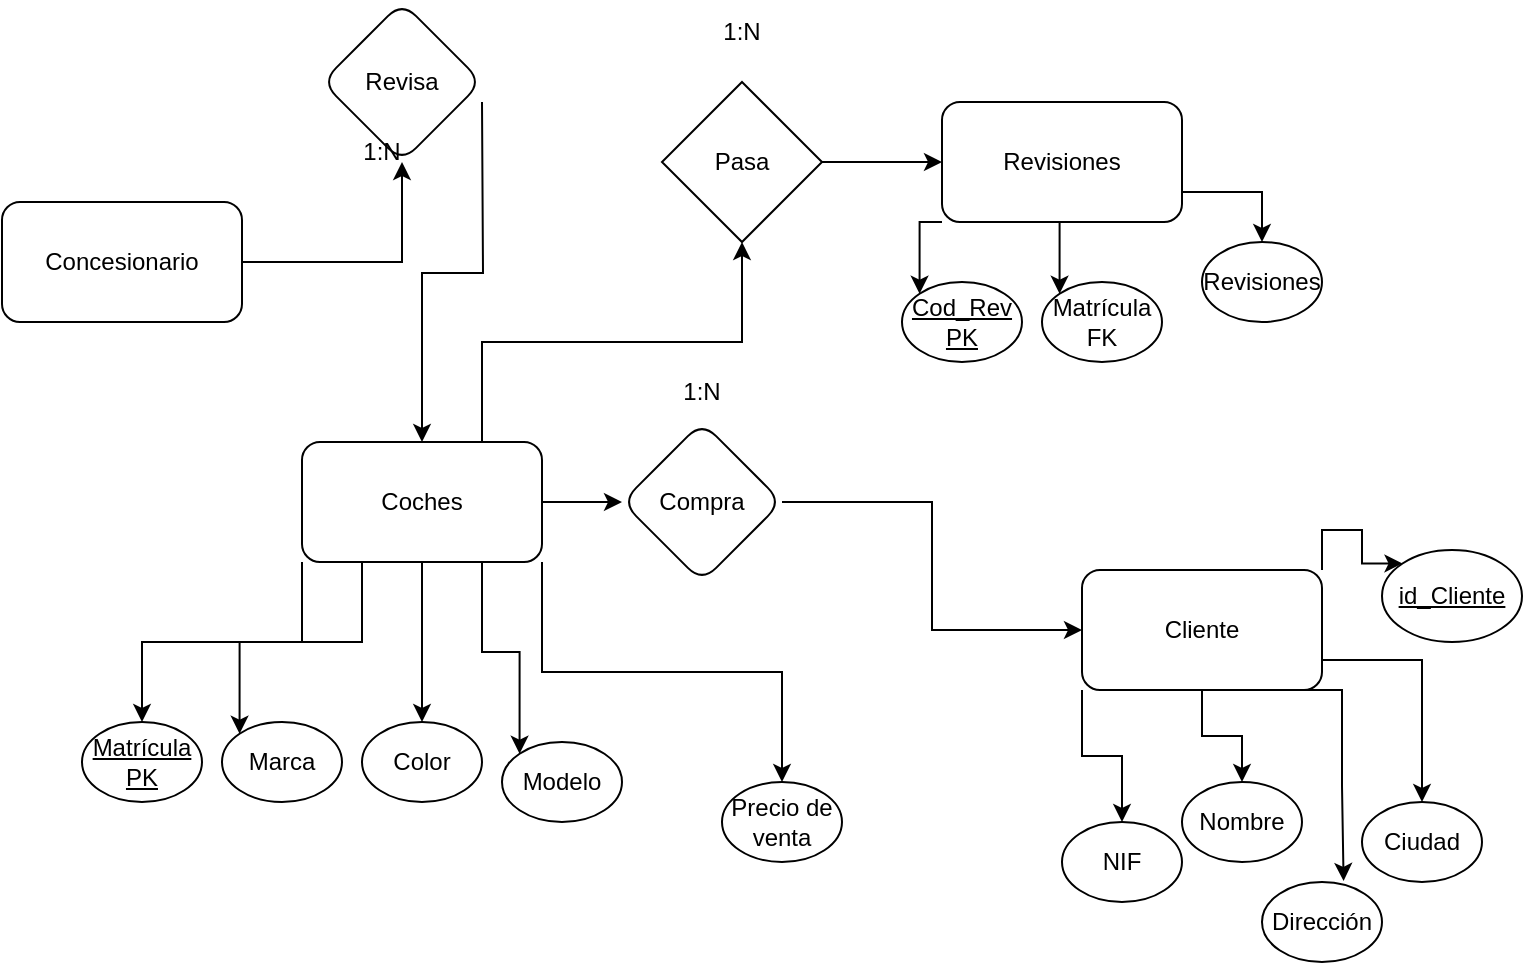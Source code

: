 <mxfile version="28.2.8">
  <diagram name="Página-1" id="xiGNr5wKHVkt3qagoVlT">
    <mxGraphModel dx="906" dy="544" grid="1" gridSize="10" guides="1" tooltips="1" connect="1" arrows="1" fold="1" page="1" pageScale="1" pageWidth="1169" pageHeight="827" math="0" shadow="0">
      <root>
        <mxCell id="0" />
        <mxCell id="1" parent="0" />
        <mxCell id="ttRsa8oW1DgzqgJsf4SZ-3" value="" style="edgeStyle=orthogonalEdgeStyle;rounded=0;orthogonalLoop=1;jettySize=auto;html=1;" edge="1" parent="1" source="ttRsa8oW1DgzqgJsf4SZ-1" target="ttRsa8oW1DgzqgJsf4SZ-2">
          <mxGeometry relative="1" as="geometry" />
        </mxCell>
        <mxCell id="ttRsa8oW1DgzqgJsf4SZ-1" value="Concesionario" style="rounded=1;whiteSpace=wrap;html=1;" vertex="1" parent="1">
          <mxGeometry x="10" y="200" width="120" height="60" as="geometry" />
        </mxCell>
        <mxCell id="ttRsa8oW1DgzqgJsf4SZ-5" value="" style="edgeStyle=orthogonalEdgeStyle;rounded=0;orthogonalLoop=1;jettySize=auto;html=1;" edge="1" parent="1" target="ttRsa8oW1DgzqgJsf4SZ-4">
          <mxGeometry relative="1" as="geometry">
            <mxPoint x="250.0" y="150.0" as="sourcePoint" />
          </mxGeometry>
        </mxCell>
        <mxCell id="ttRsa8oW1DgzqgJsf4SZ-2" value="Revisa" style="rhombus;whiteSpace=wrap;html=1;rounded=1;" vertex="1" parent="1">
          <mxGeometry x="170" y="100" width="80" height="80" as="geometry" />
        </mxCell>
        <mxCell id="ttRsa8oW1DgzqgJsf4SZ-8" style="edgeStyle=orthogonalEdgeStyle;rounded=0;orthogonalLoop=1;jettySize=auto;html=1;exitX=0;exitY=1;exitDx=0;exitDy=0;" edge="1" parent="1" source="ttRsa8oW1DgzqgJsf4SZ-4" target="ttRsa8oW1DgzqgJsf4SZ-7">
          <mxGeometry relative="1" as="geometry" />
        </mxCell>
        <mxCell id="ttRsa8oW1DgzqgJsf4SZ-12" style="edgeStyle=orthogonalEdgeStyle;rounded=0;orthogonalLoop=1;jettySize=auto;html=1;exitX=0.25;exitY=1;exitDx=0;exitDy=0;entryX=0;entryY=0;entryDx=0;entryDy=0;" edge="1" parent="1" source="ttRsa8oW1DgzqgJsf4SZ-4" target="ttRsa8oW1DgzqgJsf4SZ-10">
          <mxGeometry relative="1" as="geometry" />
        </mxCell>
        <mxCell id="ttRsa8oW1DgzqgJsf4SZ-13" style="edgeStyle=orthogonalEdgeStyle;rounded=0;orthogonalLoop=1;jettySize=auto;html=1;exitX=0.75;exitY=1;exitDx=0;exitDy=0;entryX=0;entryY=0;entryDx=0;entryDy=0;" edge="1" parent="1" source="ttRsa8oW1DgzqgJsf4SZ-4" target="ttRsa8oW1DgzqgJsf4SZ-11">
          <mxGeometry relative="1" as="geometry" />
        </mxCell>
        <mxCell id="ttRsa8oW1DgzqgJsf4SZ-15" style="edgeStyle=orthogonalEdgeStyle;rounded=0;orthogonalLoop=1;jettySize=auto;html=1;exitX=1;exitY=1;exitDx=0;exitDy=0;entryX=0.5;entryY=0;entryDx=0;entryDy=0;" edge="1" parent="1" source="ttRsa8oW1DgzqgJsf4SZ-4" target="ttRsa8oW1DgzqgJsf4SZ-14">
          <mxGeometry relative="1" as="geometry" />
        </mxCell>
        <mxCell id="ttRsa8oW1DgzqgJsf4SZ-32" style="edgeStyle=orthogonalEdgeStyle;rounded=0;orthogonalLoop=1;jettySize=auto;html=1;exitX=0.5;exitY=1;exitDx=0;exitDy=0;entryX=0.5;entryY=0;entryDx=0;entryDy=0;" edge="1" parent="1" source="ttRsa8oW1DgzqgJsf4SZ-4" target="ttRsa8oW1DgzqgJsf4SZ-29">
          <mxGeometry relative="1" as="geometry" />
        </mxCell>
        <mxCell id="ttRsa8oW1DgzqgJsf4SZ-34" style="edgeStyle=orthogonalEdgeStyle;rounded=0;orthogonalLoop=1;jettySize=auto;html=1;exitX=1;exitY=0.5;exitDx=0;exitDy=0;entryX=0;entryY=0.5;entryDx=0;entryDy=0;" edge="1" parent="1" source="ttRsa8oW1DgzqgJsf4SZ-4" target="ttRsa8oW1DgzqgJsf4SZ-16">
          <mxGeometry relative="1" as="geometry" />
        </mxCell>
        <mxCell id="ttRsa8oW1DgzqgJsf4SZ-36" style="edgeStyle=orthogonalEdgeStyle;rounded=0;orthogonalLoop=1;jettySize=auto;html=1;exitX=0.75;exitY=0;exitDx=0;exitDy=0;entryX=0.5;entryY=1;entryDx=0;entryDy=0;" edge="1" parent="1" source="ttRsa8oW1DgzqgJsf4SZ-4" target="ttRsa8oW1DgzqgJsf4SZ-35">
          <mxGeometry relative="1" as="geometry" />
        </mxCell>
        <mxCell id="ttRsa8oW1DgzqgJsf4SZ-4" value="Coches" style="whiteSpace=wrap;html=1;rounded=1;" vertex="1" parent="1">
          <mxGeometry x="160" y="320" width="120" height="60" as="geometry" />
        </mxCell>
        <mxCell id="ttRsa8oW1DgzqgJsf4SZ-6" value="1:N" style="text;html=1;whiteSpace=wrap;strokeColor=none;fillColor=none;align=center;verticalAlign=middle;rounded=0;" vertex="1" parent="1">
          <mxGeometry x="170" y="160" width="60" height="30" as="geometry" />
        </mxCell>
        <mxCell id="ttRsa8oW1DgzqgJsf4SZ-7" value="&lt;u&gt;Matrícula&lt;/u&gt;&lt;div&gt;&lt;u&gt;PK&lt;/u&gt;&lt;/div&gt;" style="ellipse;whiteSpace=wrap;html=1;" vertex="1" parent="1">
          <mxGeometry x="50" y="460" width="60" height="40" as="geometry" />
        </mxCell>
        <mxCell id="ttRsa8oW1DgzqgJsf4SZ-10" value="Marca" style="ellipse;whiteSpace=wrap;html=1;" vertex="1" parent="1">
          <mxGeometry x="120" y="460" width="60" height="40" as="geometry" />
        </mxCell>
        <mxCell id="ttRsa8oW1DgzqgJsf4SZ-11" value="Modelo" style="ellipse;whiteSpace=wrap;html=1;" vertex="1" parent="1">
          <mxGeometry x="260" y="470" width="60" height="40" as="geometry" />
        </mxCell>
        <mxCell id="ttRsa8oW1DgzqgJsf4SZ-14" value="Precio de venta" style="ellipse;whiteSpace=wrap;html=1;" vertex="1" parent="1">
          <mxGeometry x="370" y="490" width="60" height="40" as="geometry" />
        </mxCell>
        <mxCell id="ttRsa8oW1DgzqgJsf4SZ-19" value="" style="edgeStyle=orthogonalEdgeStyle;rounded=0;orthogonalLoop=1;jettySize=auto;html=1;" edge="1" parent="1" source="ttRsa8oW1DgzqgJsf4SZ-16" target="ttRsa8oW1DgzqgJsf4SZ-18">
          <mxGeometry relative="1" as="geometry" />
        </mxCell>
        <mxCell id="ttRsa8oW1DgzqgJsf4SZ-16" value="Compra" style="rhombus;whiteSpace=wrap;html=1;rounded=1;" vertex="1" parent="1">
          <mxGeometry x="320" y="310" width="80" height="80" as="geometry" />
        </mxCell>
        <mxCell id="ttRsa8oW1DgzqgJsf4SZ-22" style="edgeStyle=orthogonalEdgeStyle;rounded=0;orthogonalLoop=1;jettySize=auto;html=1;exitX=0;exitY=1;exitDx=0;exitDy=0;entryX=0.5;entryY=0;entryDx=0;entryDy=0;" edge="1" parent="1" source="ttRsa8oW1DgzqgJsf4SZ-18" target="ttRsa8oW1DgzqgJsf4SZ-21">
          <mxGeometry relative="1" as="geometry" />
        </mxCell>
        <mxCell id="ttRsa8oW1DgzqgJsf4SZ-33" style="edgeStyle=orthogonalEdgeStyle;rounded=0;orthogonalLoop=1;jettySize=auto;html=1;exitX=0.5;exitY=1;exitDx=0;exitDy=0;entryX=0.5;entryY=0;entryDx=0;entryDy=0;" edge="1" parent="1" source="ttRsa8oW1DgzqgJsf4SZ-18" target="ttRsa8oW1DgzqgJsf4SZ-23">
          <mxGeometry relative="1" as="geometry" />
        </mxCell>
        <mxCell id="ttRsa8oW1DgzqgJsf4SZ-44" style="edgeStyle=orthogonalEdgeStyle;rounded=0;orthogonalLoop=1;jettySize=auto;html=1;exitX=1;exitY=0.75;exitDx=0;exitDy=0;entryX=0.5;entryY=0;entryDx=0;entryDy=0;" edge="1" parent="1" source="ttRsa8oW1DgzqgJsf4SZ-18" target="ttRsa8oW1DgzqgJsf4SZ-43">
          <mxGeometry relative="1" as="geometry" />
        </mxCell>
        <mxCell id="ttRsa8oW1DgzqgJsf4SZ-46" style="edgeStyle=orthogonalEdgeStyle;rounded=0;orthogonalLoop=1;jettySize=auto;html=1;exitX=1;exitY=0;exitDx=0;exitDy=0;entryX=0;entryY=0;entryDx=0;entryDy=0;" edge="1" parent="1" source="ttRsa8oW1DgzqgJsf4SZ-18" target="ttRsa8oW1DgzqgJsf4SZ-45">
          <mxGeometry relative="1" as="geometry" />
        </mxCell>
        <mxCell id="ttRsa8oW1DgzqgJsf4SZ-18" value="Cliente" style="whiteSpace=wrap;html=1;rounded=1;" vertex="1" parent="1">
          <mxGeometry x="550" y="384" width="120" height="60" as="geometry" />
        </mxCell>
        <mxCell id="ttRsa8oW1DgzqgJsf4SZ-20" value="1:N" style="text;html=1;whiteSpace=wrap;strokeColor=none;fillColor=none;align=center;verticalAlign=middle;rounded=0;" vertex="1" parent="1">
          <mxGeometry x="330" y="280" width="60" height="30" as="geometry" />
        </mxCell>
        <mxCell id="ttRsa8oW1DgzqgJsf4SZ-21" value="NIF" style="ellipse;whiteSpace=wrap;html=1;" vertex="1" parent="1">
          <mxGeometry x="540" y="510" width="60" height="40" as="geometry" />
        </mxCell>
        <mxCell id="ttRsa8oW1DgzqgJsf4SZ-23" value="Nombre" style="ellipse;whiteSpace=wrap;html=1;" vertex="1" parent="1">
          <mxGeometry x="600" y="490" width="60" height="40" as="geometry" />
        </mxCell>
        <mxCell id="ttRsa8oW1DgzqgJsf4SZ-29" value="Color" style="ellipse;whiteSpace=wrap;html=1;" vertex="1" parent="1">
          <mxGeometry x="190" y="460" width="60" height="40" as="geometry" />
        </mxCell>
        <mxCell id="ttRsa8oW1DgzqgJsf4SZ-38" value="" style="edgeStyle=orthogonalEdgeStyle;rounded=0;orthogonalLoop=1;jettySize=auto;html=1;entryX=0;entryY=0.5;entryDx=0;entryDy=0;" edge="1" parent="1" source="ttRsa8oW1DgzqgJsf4SZ-35" target="ttRsa8oW1DgzqgJsf4SZ-40">
          <mxGeometry relative="1" as="geometry">
            <mxPoint x="480" y="180" as="targetPoint" />
          </mxGeometry>
        </mxCell>
        <mxCell id="ttRsa8oW1DgzqgJsf4SZ-35" value="Pasa" style="rhombus;whiteSpace=wrap;html=1;" vertex="1" parent="1">
          <mxGeometry x="340" y="140" width="80" height="80" as="geometry" />
        </mxCell>
        <mxCell id="ttRsa8oW1DgzqgJsf4SZ-39" value="1:N" style="text;html=1;whiteSpace=wrap;strokeColor=none;fillColor=none;align=center;verticalAlign=middle;rounded=0;" vertex="1" parent="1">
          <mxGeometry x="350" y="100" width="60" height="30" as="geometry" />
        </mxCell>
        <mxCell id="ttRsa8oW1DgzqgJsf4SZ-48" style="edgeStyle=orthogonalEdgeStyle;rounded=0;orthogonalLoop=1;jettySize=auto;html=1;exitX=0;exitY=1;exitDx=0;exitDy=0;entryX=0;entryY=0;entryDx=0;entryDy=0;" edge="1" parent="1" source="ttRsa8oW1DgzqgJsf4SZ-40" target="ttRsa8oW1DgzqgJsf4SZ-47">
          <mxGeometry relative="1" as="geometry" />
        </mxCell>
        <mxCell id="ttRsa8oW1DgzqgJsf4SZ-50" style="edgeStyle=orthogonalEdgeStyle;rounded=0;orthogonalLoop=1;jettySize=auto;html=1;exitX=0.5;exitY=1;exitDx=0;exitDy=0;entryX=0;entryY=0;entryDx=0;entryDy=0;" edge="1" parent="1" source="ttRsa8oW1DgzqgJsf4SZ-40" target="ttRsa8oW1DgzqgJsf4SZ-49">
          <mxGeometry relative="1" as="geometry" />
        </mxCell>
        <mxCell id="ttRsa8oW1DgzqgJsf4SZ-54" style="edgeStyle=orthogonalEdgeStyle;rounded=0;orthogonalLoop=1;jettySize=auto;html=1;exitX=1;exitY=0.75;exitDx=0;exitDy=0;entryX=0.5;entryY=0;entryDx=0;entryDy=0;" edge="1" parent="1" source="ttRsa8oW1DgzqgJsf4SZ-40" target="ttRsa8oW1DgzqgJsf4SZ-51">
          <mxGeometry relative="1" as="geometry" />
        </mxCell>
        <mxCell id="ttRsa8oW1DgzqgJsf4SZ-40" value="Revisiones" style="rounded=1;whiteSpace=wrap;html=1;" vertex="1" parent="1">
          <mxGeometry x="480" y="150" width="120" height="60" as="geometry" />
        </mxCell>
        <mxCell id="ttRsa8oW1DgzqgJsf4SZ-41" value="Dirección" style="ellipse;whiteSpace=wrap;html=1;" vertex="1" parent="1">
          <mxGeometry x="640" y="540" width="60" height="40" as="geometry" />
        </mxCell>
        <mxCell id="ttRsa8oW1DgzqgJsf4SZ-42" style="edgeStyle=orthogonalEdgeStyle;rounded=0;orthogonalLoop=1;jettySize=auto;html=1;exitX=0.75;exitY=1;exitDx=0;exitDy=0;entryX=0.68;entryY=-0.013;entryDx=0;entryDy=0;entryPerimeter=0;" edge="1" parent="1" source="ttRsa8oW1DgzqgJsf4SZ-18" target="ttRsa8oW1DgzqgJsf4SZ-41">
          <mxGeometry relative="1" as="geometry">
            <Array as="points">
              <mxPoint x="680" y="444" />
              <mxPoint x="680" y="492" />
            </Array>
          </mxGeometry>
        </mxCell>
        <mxCell id="ttRsa8oW1DgzqgJsf4SZ-43" value="Ciudad" style="ellipse;whiteSpace=wrap;html=1;" vertex="1" parent="1">
          <mxGeometry x="690" y="500" width="60" height="40" as="geometry" />
        </mxCell>
        <mxCell id="ttRsa8oW1DgzqgJsf4SZ-45" value="&lt;u&gt;id_Cliente&lt;/u&gt;" style="ellipse;whiteSpace=wrap;html=1;" vertex="1" parent="1">
          <mxGeometry x="700" y="374" width="70" height="46" as="geometry" />
        </mxCell>
        <mxCell id="ttRsa8oW1DgzqgJsf4SZ-47" value="&lt;u&gt;Cod_Rev&lt;/u&gt;&lt;div&gt;&lt;u&gt;PK&lt;/u&gt;&lt;/div&gt;" style="ellipse;whiteSpace=wrap;html=1;" vertex="1" parent="1">
          <mxGeometry x="460" y="240" width="60" height="40" as="geometry" />
        </mxCell>
        <mxCell id="ttRsa8oW1DgzqgJsf4SZ-49" value="Matrícula&lt;div&gt;FK&lt;/div&gt;" style="ellipse;whiteSpace=wrap;html=1;" vertex="1" parent="1">
          <mxGeometry x="530" y="240" width="60" height="40" as="geometry" />
        </mxCell>
        <mxCell id="ttRsa8oW1DgzqgJsf4SZ-51" value="Revisiones" style="ellipse;whiteSpace=wrap;html=1;" vertex="1" parent="1">
          <mxGeometry x="610" y="220" width="60" height="40" as="geometry" />
        </mxCell>
      </root>
    </mxGraphModel>
  </diagram>
</mxfile>
